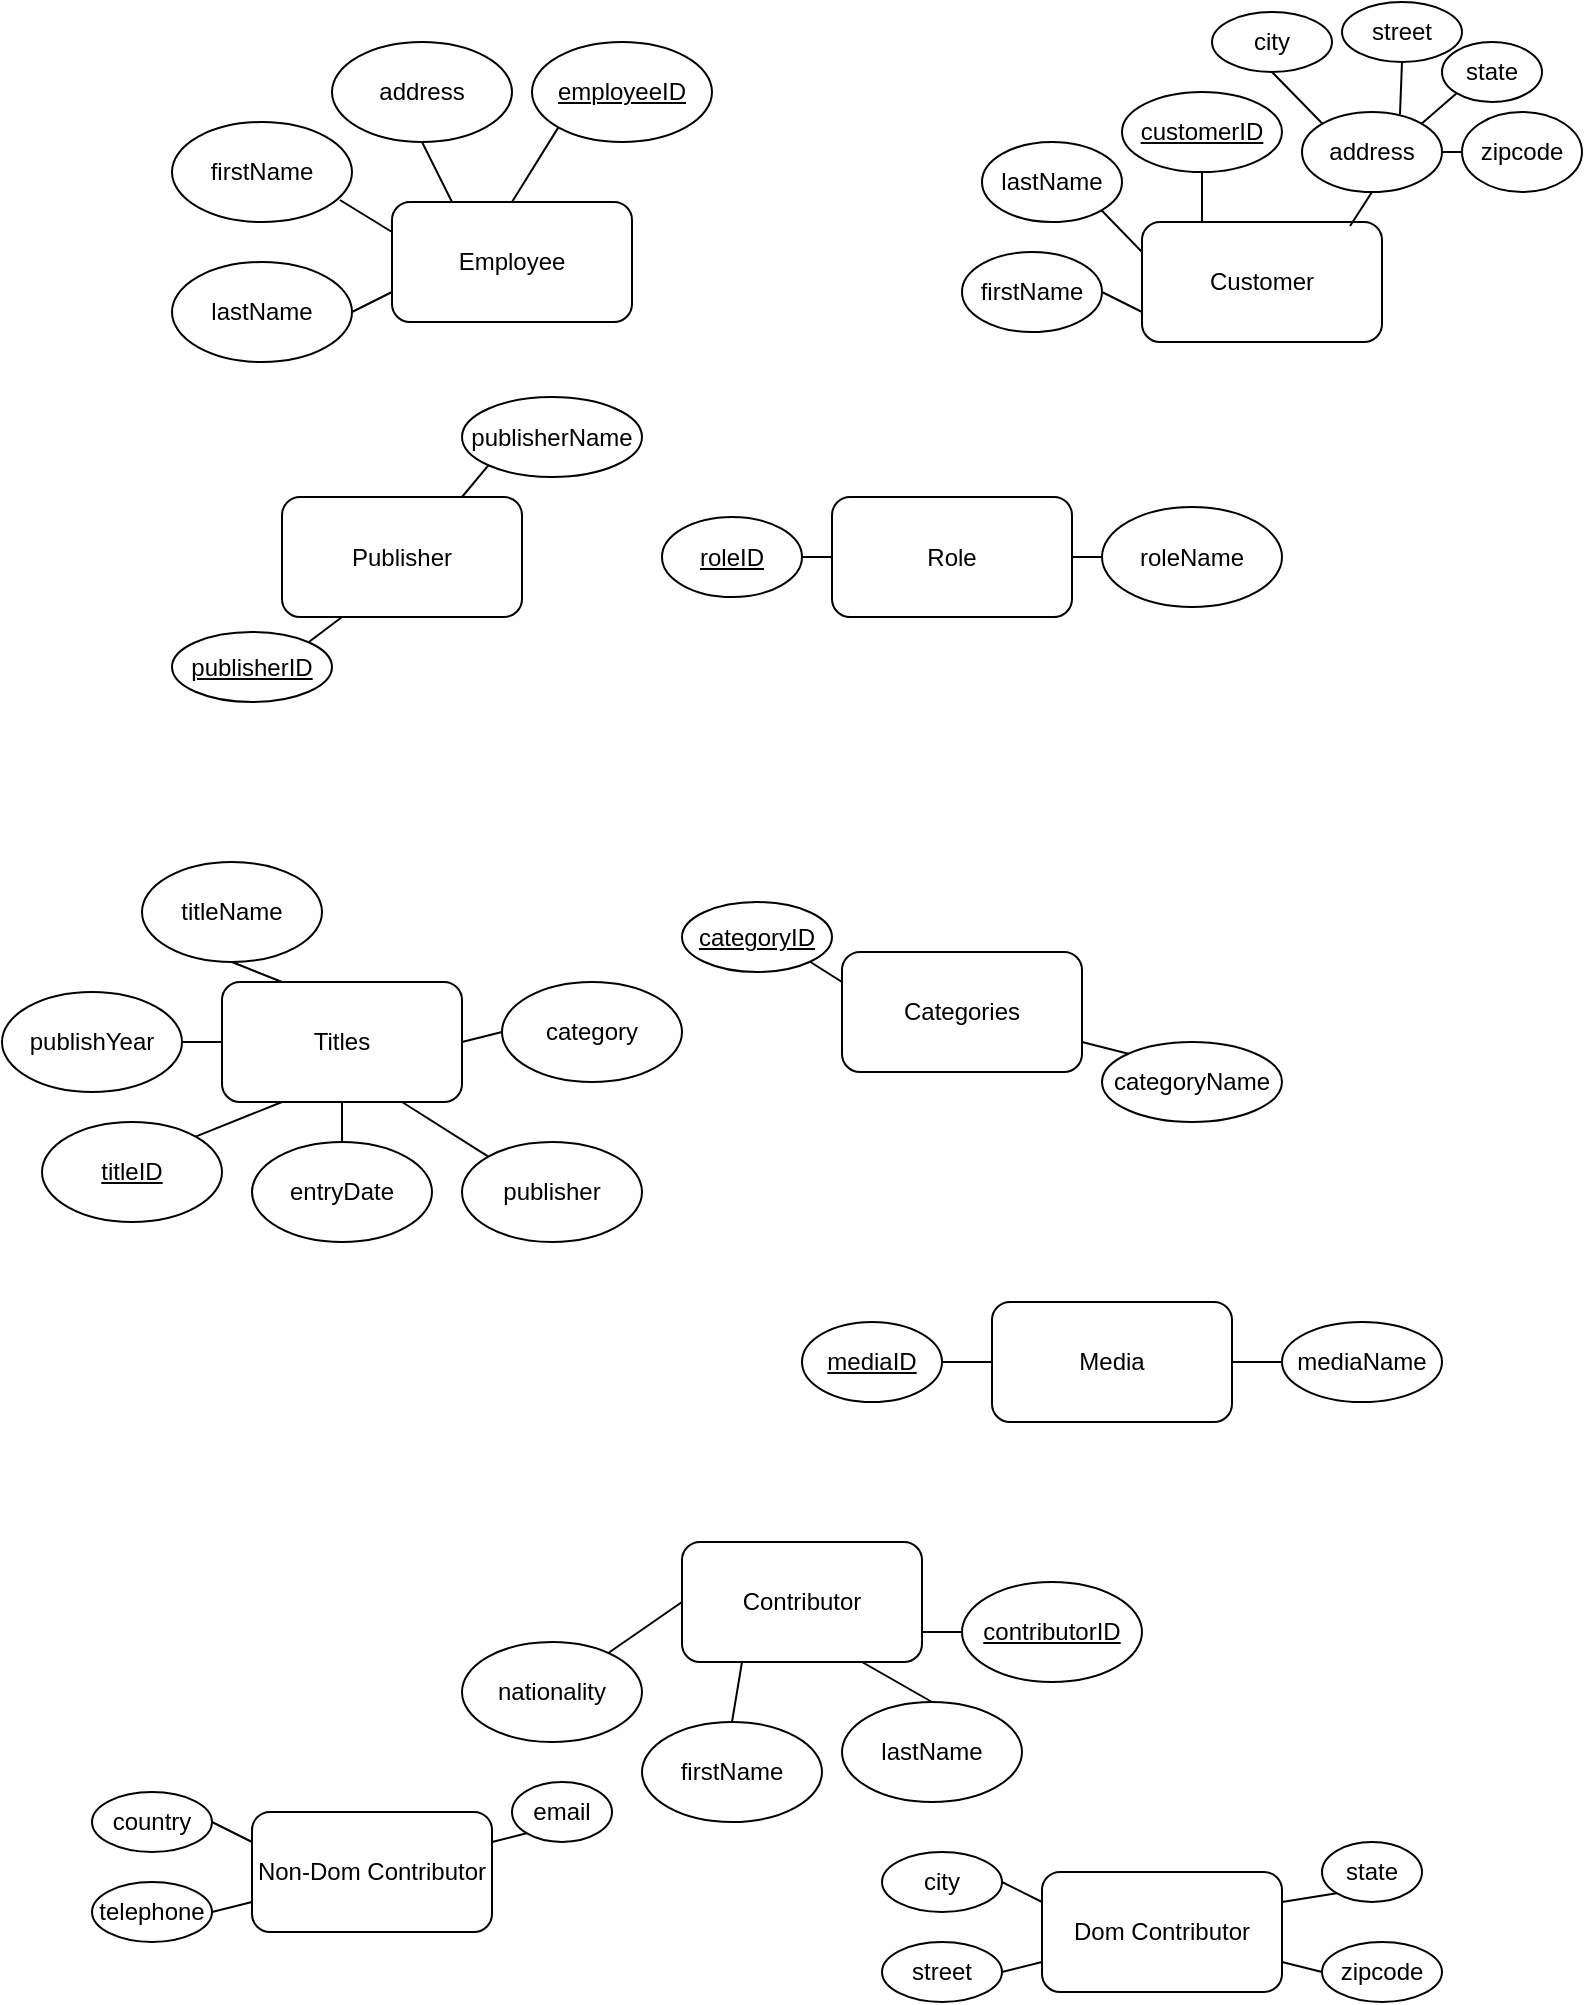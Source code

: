 <mxfile version="13.8.7" type="github">
  <diagram id="oKwaInCrn6BjiO55tSV1" name="Page-1">
    <mxGraphModel dx="752" dy="691" grid="1" gridSize="10" guides="1" tooltips="1" connect="1" arrows="1" fold="1" page="1" pageScale="1" pageWidth="850" pageHeight="1100" math="0" shadow="0">
      <root>
        <mxCell id="0" />
        <mxCell id="1" parent="0" />
        <mxCell id="sUqxi3b8Aqugcw71bEUu-1" value="Employee" style="rounded=1;whiteSpace=wrap;html=1;" vertex="1" parent="1">
          <mxGeometry x="215" y="160" width="120" height="60" as="geometry" />
        </mxCell>
        <mxCell id="sUqxi3b8Aqugcw71bEUu-2" value="&lt;u&gt;employeeID&lt;/u&gt;" style="ellipse;whiteSpace=wrap;html=1;" vertex="1" parent="1">
          <mxGeometry x="285" y="80" width="90" height="50" as="geometry" />
        </mxCell>
        <mxCell id="sUqxi3b8Aqugcw71bEUu-3" value="firstName" style="ellipse;whiteSpace=wrap;html=1;" vertex="1" parent="1">
          <mxGeometry x="105" y="120" width="90" height="50" as="geometry" />
        </mxCell>
        <mxCell id="sUqxi3b8Aqugcw71bEUu-4" value="&lt;div&gt;lastName&lt;/div&gt;" style="ellipse;whiteSpace=wrap;html=1;" vertex="1" parent="1">
          <mxGeometry x="105" y="190" width="90" height="50" as="geometry" />
        </mxCell>
        <mxCell id="sUqxi3b8Aqugcw71bEUu-5" value="address" style="ellipse;whiteSpace=wrap;html=1;" vertex="1" parent="1">
          <mxGeometry x="185" y="80" width="90" height="50" as="geometry" />
        </mxCell>
        <mxCell id="sUqxi3b8Aqugcw71bEUu-7" value="Customer" style="rounded=1;whiteSpace=wrap;html=1;" vertex="1" parent="1">
          <mxGeometry x="590" y="170" width="120" height="60" as="geometry" />
        </mxCell>
        <mxCell id="sUqxi3b8Aqugcw71bEUu-8" value="&lt;u&gt;customerID&lt;/u&gt;" style="ellipse;whiteSpace=wrap;html=1;" vertex="1" parent="1">
          <mxGeometry x="580" y="105" width="80" height="40" as="geometry" />
        </mxCell>
        <mxCell id="sUqxi3b8Aqugcw71bEUu-9" value="firstName" style="ellipse;whiteSpace=wrap;html=1;" vertex="1" parent="1">
          <mxGeometry x="500" y="185" width="70" height="40" as="geometry" />
        </mxCell>
        <mxCell id="sUqxi3b8Aqugcw71bEUu-10" value="&lt;div&gt;lastName&lt;/div&gt;" style="ellipse;whiteSpace=wrap;html=1;" vertex="1" parent="1">
          <mxGeometry x="510" y="130" width="70" height="40" as="geometry" />
        </mxCell>
        <mxCell id="sUqxi3b8Aqugcw71bEUu-11" value="address" style="ellipse;whiteSpace=wrap;html=1;" vertex="1" parent="1">
          <mxGeometry x="670" y="115" width="70" height="40" as="geometry" />
        </mxCell>
        <mxCell id="sUqxi3b8Aqugcw71bEUu-12" value="city" style="ellipse;whiteSpace=wrap;html=1;" vertex="1" parent="1">
          <mxGeometry x="625" y="65" width="60" height="30" as="geometry" />
        </mxCell>
        <mxCell id="sUqxi3b8Aqugcw71bEUu-13" value="&lt;div&gt;state&lt;/div&gt;" style="ellipse;whiteSpace=wrap;html=1;" vertex="1" parent="1">
          <mxGeometry x="740" y="80" width="50" height="30" as="geometry" />
        </mxCell>
        <mxCell id="sUqxi3b8Aqugcw71bEUu-14" value="zipcode" style="ellipse;whiteSpace=wrap;html=1;" vertex="1" parent="1">
          <mxGeometry x="750" y="115" width="60" height="40" as="geometry" />
        </mxCell>
        <mxCell id="sUqxi3b8Aqugcw71bEUu-15" value="street" style="ellipse;whiteSpace=wrap;html=1;" vertex="1" parent="1">
          <mxGeometry x="690" y="60" width="60" height="30" as="geometry" />
        </mxCell>
        <mxCell id="sUqxi3b8Aqugcw71bEUu-16" value="" style="endArrow=none;html=1;entryX=0;entryY=0.75;entryDx=0;entryDy=0;exitX=1;exitY=0.5;exitDx=0;exitDy=0;" edge="1" parent="1" source="sUqxi3b8Aqugcw71bEUu-4" target="sUqxi3b8Aqugcw71bEUu-1">
          <mxGeometry width="50" height="50" relative="1" as="geometry">
            <mxPoint x="315" y="370" as="sourcePoint" />
            <mxPoint x="365" y="320" as="targetPoint" />
          </mxGeometry>
        </mxCell>
        <mxCell id="sUqxi3b8Aqugcw71bEUu-17" value="" style="endArrow=none;html=1;entryX=0;entryY=0.25;entryDx=0;entryDy=0;exitX=0.933;exitY=0.78;exitDx=0;exitDy=0;exitPerimeter=0;" edge="1" parent="1" source="sUqxi3b8Aqugcw71bEUu-3" target="sUqxi3b8Aqugcw71bEUu-1">
          <mxGeometry width="50" height="50" relative="1" as="geometry">
            <mxPoint x="315" y="370" as="sourcePoint" />
            <mxPoint x="365" y="320" as="targetPoint" />
          </mxGeometry>
        </mxCell>
        <mxCell id="sUqxi3b8Aqugcw71bEUu-18" value="" style="endArrow=none;html=1;entryX=0.5;entryY=1;entryDx=0;entryDy=0;exitX=0.25;exitY=0;exitDx=0;exitDy=0;" edge="1" parent="1" source="sUqxi3b8Aqugcw71bEUu-1" target="sUqxi3b8Aqugcw71bEUu-5">
          <mxGeometry width="50" height="50" relative="1" as="geometry">
            <mxPoint x="315" y="370" as="sourcePoint" />
            <mxPoint x="365" y="320" as="targetPoint" />
          </mxGeometry>
        </mxCell>
        <mxCell id="sUqxi3b8Aqugcw71bEUu-19" value="" style="endArrow=none;html=1;entryX=0;entryY=1;entryDx=0;entryDy=0;exitX=0.5;exitY=0;exitDx=0;exitDy=0;" edge="1" parent="1" source="sUqxi3b8Aqugcw71bEUu-1" target="sUqxi3b8Aqugcw71bEUu-2">
          <mxGeometry width="50" height="50" relative="1" as="geometry">
            <mxPoint x="315" y="370" as="sourcePoint" />
            <mxPoint x="365" y="320" as="targetPoint" />
          </mxGeometry>
        </mxCell>
        <mxCell id="sUqxi3b8Aqugcw71bEUu-20" value="" style="endArrow=none;html=1;entryX=0;entryY=0;entryDx=0;entryDy=0;exitX=0.5;exitY=1;exitDx=0;exitDy=0;" edge="1" parent="1" source="sUqxi3b8Aqugcw71bEUu-12" target="sUqxi3b8Aqugcw71bEUu-11">
          <mxGeometry width="50" height="50" relative="1" as="geometry">
            <mxPoint x="640" y="190" as="sourcePoint" />
            <mxPoint x="690" y="140" as="targetPoint" />
          </mxGeometry>
        </mxCell>
        <mxCell id="sUqxi3b8Aqugcw71bEUu-21" value="" style="endArrow=none;html=1;entryX=0.5;entryY=1;entryDx=0;entryDy=0;exitX=0.7;exitY=0.025;exitDx=0;exitDy=0;exitPerimeter=0;" edge="1" parent="1" source="sUqxi3b8Aqugcw71bEUu-11" target="sUqxi3b8Aqugcw71bEUu-15">
          <mxGeometry width="50" height="50" relative="1" as="geometry">
            <mxPoint x="640" y="190" as="sourcePoint" />
            <mxPoint x="690" y="140" as="targetPoint" />
          </mxGeometry>
        </mxCell>
        <mxCell id="sUqxi3b8Aqugcw71bEUu-22" value="" style="endArrow=none;html=1;entryX=0;entryY=1;entryDx=0;entryDy=0;exitX=1;exitY=0;exitDx=0;exitDy=0;" edge="1" parent="1" source="sUqxi3b8Aqugcw71bEUu-11" target="sUqxi3b8Aqugcw71bEUu-13">
          <mxGeometry width="50" height="50" relative="1" as="geometry">
            <mxPoint x="640" y="190" as="sourcePoint" />
            <mxPoint x="690" y="140" as="targetPoint" />
          </mxGeometry>
        </mxCell>
        <mxCell id="sUqxi3b8Aqugcw71bEUu-23" value="" style="endArrow=none;html=1;entryX=0;entryY=0.5;entryDx=0;entryDy=0;exitX=1;exitY=0.5;exitDx=0;exitDy=0;" edge="1" parent="1" source="sUqxi3b8Aqugcw71bEUu-11" target="sUqxi3b8Aqugcw71bEUu-14">
          <mxGeometry width="50" height="50" relative="1" as="geometry">
            <mxPoint x="640" y="190" as="sourcePoint" />
            <mxPoint x="690" y="140" as="targetPoint" />
          </mxGeometry>
        </mxCell>
        <mxCell id="sUqxi3b8Aqugcw71bEUu-24" value="" style="endArrow=none;html=1;entryX=0.25;entryY=0;entryDx=0;entryDy=0;exitX=0.5;exitY=1;exitDx=0;exitDy=0;" edge="1" parent="1" source="sUqxi3b8Aqugcw71bEUu-8" target="sUqxi3b8Aqugcw71bEUu-7">
          <mxGeometry width="50" height="50" relative="1" as="geometry">
            <mxPoint x="610" as="sourcePoint" />
            <mxPoint x="660" y="-50" as="targetPoint" />
          </mxGeometry>
        </mxCell>
        <mxCell id="sUqxi3b8Aqugcw71bEUu-25" value="" style="endArrow=none;html=1;exitX=1;exitY=1;exitDx=0;exitDy=0;entryX=0;entryY=0.25;entryDx=0;entryDy=0;" edge="1" parent="1" source="sUqxi3b8Aqugcw71bEUu-10" target="sUqxi3b8Aqugcw71bEUu-7">
          <mxGeometry width="50" height="50" relative="1" as="geometry">
            <mxPoint x="610" as="sourcePoint" />
            <mxPoint x="660" y="-50" as="targetPoint" />
          </mxGeometry>
        </mxCell>
        <mxCell id="sUqxi3b8Aqugcw71bEUu-26" value="" style="endArrow=none;html=1;entryX=1;entryY=0.5;entryDx=0;entryDy=0;exitX=0;exitY=0.75;exitDx=0;exitDy=0;" edge="1" parent="1" source="sUqxi3b8Aqugcw71bEUu-7" target="sUqxi3b8Aqugcw71bEUu-9">
          <mxGeometry width="50" height="50" relative="1" as="geometry">
            <mxPoint x="610" as="sourcePoint" />
            <mxPoint x="660" y="-50" as="targetPoint" />
          </mxGeometry>
        </mxCell>
        <mxCell id="sUqxi3b8Aqugcw71bEUu-27" value="" style="endArrow=none;html=1;entryX=0.867;entryY=0.033;entryDx=0;entryDy=0;exitX=0.5;exitY=1;exitDx=0;exitDy=0;entryPerimeter=0;" edge="1" parent="1" source="sUqxi3b8Aqugcw71bEUu-11" target="sUqxi3b8Aqugcw71bEUu-7">
          <mxGeometry width="50" height="50" relative="1" as="geometry">
            <mxPoint x="610" as="sourcePoint" />
            <mxPoint x="660" y="-50" as="targetPoint" />
          </mxGeometry>
        </mxCell>
        <mxCell id="sUqxi3b8Aqugcw71bEUu-29" value="Media" style="rounded=1;whiteSpace=wrap;html=1;" vertex="1" parent="1">
          <mxGeometry x="515" y="710" width="120" height="60" as="geometry" />
        </mxCell>
        <mxCell id="sUqxi3b8Aqugcw71bEUu-31" value="&lt;u&gt;mediaID&lt;/u&gt;" style="ellipse;whiteSpace=wrap;html=1;" vertex="1" parent="1">
          <mxGeometry x="420" y="720" width="70" height="40" as="geometry" />
        </mxCell>
        <mxCell id="sUqxi3b8Aqugcw71bEUu-32" value="mediaName" style="ellipse;whiteSpace=wrap;html=1;" vertex="1" parent="1">
          <mxGeometry x="660" y="720" width="80" height="40" as="geometry" />
        </mxCell>
        <mxCell id="sUqxi3b8Aqugcw71bEUu-33" value="" style="endArrow=none;html=1;entryX=0;entryY=0.5;entryDx=0;entryDy=0;exitX=1;exitY=0.5;exitDx=0;exitDy=0;" edge="1" parent="1" source="sUqxi3b8Aqugcw71bEUu-29" target="sUqxi3b8Aqugcw71bEUu-32">
          <mxGeometry width="50" height="50" relative="1" as="geometry">
            <mxPoint x="685" y="770" as="sourcePoint" />
            <mxPoint x="735" y="720" as="targetPoint" />
          </mxGeometry>
        </mxCell>
        <mxCell id="sUqxi3b8Aqugcw71bEUu-34" value="" style="endArrow=none;html=1;entryX=1;entryY=0.5;entryDx=0;entryDy=0;exitX=0;exitY=0.5;exitDx=0;exitDy=0;" edge="1" parent="1" source="sUqxi3b8Aqugcw71bEUu-29" target="sUqxi3b8Aqugcw71bEUu-31">
          <mxGeometry width="50" height="50" relative="1" as="geometry">
            <mxPoint x="685" y="770" as="sourcePoint" />
            <mxPoint x="735" y="720" as="targetPoint" />
          </mxGeometry>
        </mxCell>
        <mxCell id="sUqxi3b8Aqugcw71bEUu-36" value="Titles" style="rounded=1;whiteSpace=wrap;html=1;" vertex="1" parent="1">
          <mxGeometry x="130" y="550" width="120" height="60" as="geometry" />
        </mxCell>
        <mxCell id="sUqxi3b8Aqugcw71bEUu-37" value="&lt;u&gt;titleID&lt;/u&gt;" style="ellipse;whiteSpace=wrap;html=1;" vertex="1" parent="1">
          <mxGeometry x="40" y="620" width="90" height="50" as="geometry" />
        </mxCell>
        <mxCell id="sUqxi3b8Aqugcw71bEUu-38" value="category" style="ellipse;whiteSpace=wrap;html=1;" vertex="1" parent="1">
          <mxGeometry x="270" y="550" width="90" height="50" as="geometry" />
        </mxCell>
        <mxCell id="sUqxi3b8Aqugcw71bEUu-40" value="publishYear" style="ellipse;whiteSpace=wrap;html=1;" vertex="1" parent="1">
          <mxGeometry x="20" y="555" width="90" height="50" as="geometry" />
        </mxCell>
        <mxCell id="sUqxi3b8Aqugcw71bEUu-41" value="titleName" style="ellipse;whiteSpace=wrap;html=1;" vertex="1" parent="1">
          <mxGeometry x="90" y="490" width="90" height="50" as="geometry" />
        </mxCell>
        <mxCell id="sUqxi3b8Aqugcw71bEUu-43" value="entryDate" style="ellipse;whiteSpace=wrap;html=1;" vertex="1" parent="1">
          <mxGeometry x="145" y="630" width="90" height="50" as="geometry" />
        </mxCell>
        <mxCell id="sUqxi3b8Aqugcw71bEUu-44" value="publisher" style="ellipse;whiteSpace=wrap;html=1;" vertex="1" parent="1">
          <mxGeometry x="250" y="630" width="90" height="50" as="geometry" />
        </mxCell>
        <mxCell id="sUqxi3b8Aqugcw71bEUu-45" value="" style="endArrow=none;html=1;entryX=1;entryY=0.5;entryDx=0;entryDy=0;exitX=0;exitY=0.5;exitDx=0;exitDy=0;" edge="1" parent="1" source="sUqxi3b8Aqugcw71bEUu-38" target="sUqxi3b8Aqugcw71bEUu-36">
          <mxGeometry width="50" height="50" relative="1" as="geometry">
            <mxPoint x="290" y="530" as="sourcePoint" />
            <mxPoint x="340" y="480" as="targetPoint" />
          </mxGeometry>
        </mxCell>
        <mxCell id="sUqxi3b8Aqugcw71bEUu-46" value="" style="endArrow=none;html=1;entryX=0.75;entryY=1;entryDx=0;entryDy=0;exitX=0;exitY=0;exitDx=0;exitDy=0;" edge="1" parent="1" source="sUqxi3b8Aqugcw71bEUu-44" target="sUqxi3b8Aqugcw71bEUu-36">
          <mxGeometry width="50" height="50" relative="1" as="geometry">
            <mxPoint x="290" y="530" as="sourcePoint" />
            <mxPoint x="340" y="480" as="targetPoint" />
          </mxGeometry>
        </mxCell>
        <mxCell id="sUqxi3b8Aqugcw71bEUu-47" value="" style="endArrow=none;html=1;entryX=0.5;entryY=0;entryDx=0;entryDy=0;exitX=0.5;exitY=1;exitDx=0;exitDy=0;" edge="1" parent="1" source="sUqxi3b8Aqugcw71bEUu-36" target="sUqxi3b8Aqugcw71bEUu-43">
          <mxGeometry width="50" height="50" relative="1" as="geometry">
            <mxPoint x="290" y="530" as="sourcePoint" />
            <mxPoint x="340" y="480" as="targetPoint" />
          </mxGeometry>
        </mxCell>
        <mxCell id="sUqxi3b8Aqugcw71bEUu-48" value="" style="endArrow=none;html=1;entryX=1;entryY=0;entryDx=0;entryDy=0;exitX=0.25;exitY=1;exitDx=0;exitDy=0;" edge="1" parent="1" source="sUqxi3b8Aqugcw71bEUu-36" target="sUqxi3b8Aqugcw71bEUu-37">
          <mxGeometry width="50" height="50" relative="1" as="geometry">
            <mxPoint x="140" y="610" as="sourcePoint" />
            <mxPoint x="340" y="480" as="targetPoint" />
          </mxGeometry>
        </mxCell>
        <mxCell id="sUqxi3b8Aqugcw71bEUu-49" value="" style="endArrow=none;html=1;entryX=1;entryY=0.5;entryDx=0;entryDy=0;exitX=0;exitY=0.5;exitDx=0;exitDy=0;" edge="1" parent="1" source="sUqxi3b8Aqugcw71bEUu-36" target="sUqxi3b8Aqugcw71bEUu-40">
          <mxGeometry width="50" height="50" relative="1" as="geometry">
            <mxPoint x="290" y="530" as="sourcePoint" />
            <mxPoint x="340" y="480" as="targetPoint" />
          </mxGeometry>
        </mxCell>
        <mxCell id="sUqxi3b8Aqugcw71bEUu-50" value="" style="endArrow=none;html=1;entryX=0.5;entryY=1;entryDx=0;entryDy=0;exitX=0.25;exitY=0;exitDx=0;exitDy=0;" edge="1" parent="1" source="sUqxi3b8Aqugcw71bEUu-36" target="sUqxi3b8Aqugcw71bEUu-41">
          <mxGeometry width="50" height="50" relative="1" as="geometry">
            <mxPoint x="290" y="530" as="sourcePoint" />
            <mxPoint x="340" y="480" as="targetPoint" />
          </mxGeometry>
        </mxCell>
        <mxCell id="sUqxi3b8Aqugcw71bEUu-51" value="Contributor" style="rounded=1;whiteSpace=wrap;html=1;" vertex="1" parent="1">
          <mxGeometry x="360" y="830" width="120" height="60" as="geometry" />
        </mxCell>
        <mxCell id="sUqxi3b8Aqugcw71bEUu-52" value="&lt;u&gt;contributorID&lt;/u&gt;" style="ellipse;whiteSpace=wrap;html=1;" vertex="1" parent="1">
          <mxGeometry x="500" y="850" width="90" height="50" as="geometry" />
        </mxCell>
        <mxCell id="sUqxi3b8Aqugcw71bEUu-53" value="firstName" style="ellipse;whiteSpace=wrap;html=1;" vertex="1" parent="1">
          <mxGeometry x="340" y="920" width="90" height="50" as="geometry" />
        </mxCell>
        <mxCell id="sUqxi3b8Aqugcw71bEUu-54" value="&lt;div&gt;lastName&lt;/div&gt;" style="ellipse;whiteSpace=wrap;html=1;" vertex="1" parent="1">
          <mxGeometry x="440" y="910" width="90" height="50" as="geometry" />
        </mxCell>
        <mxCell id="sUqxi3b8Aqugcw71bEUu-55" value="nationality" style="ellipse;whiteSpace=wrap;html=1;" vertex="1" parent="1">
          <mxGeometry x="250" y="880" width="90" height="50" as="geometry" />
        </mxCell>
        <mxCell id="sUqxi3b8Aqugcw71bEUu-56" value="" style="endArrow=none;html=1;entryX=0;entryY=0.5;entryDx=0;entryDy=0;" edge="1" parent="1" source="sUqxi3b8Aqugcw71bEUu-55" target="sUqxi3b8Aqugcw71bEUu-51">
          <mxGeometry width="50" height="50" relative="1" as="geometry">
            <mxPoint x="270" y="650" as="sourcePoint" />
            <mxPoint x="320" y="600" as="targetPoint" />
          </mxGeometry>
        </mxCell>
        <mxCell id="sUqxi3b8Aqugcw71bEUu-57" value="" style="endArrow=none;html=1;entryX=0.5;entryY=0;entryDx=0;entryDy=0;exitX=0.25;exitY=1;exitDx=0;exitDy=0;" edge="1" parent="1" source="sUqxi3b8Aqugcw71bEUu-51" target="sUqxi3b8Aqugcw71bEUu-53">
          <mxGeometry width="50" height="50" relative="1" as="geometry">
            <mxPoint x="270" y="650" as="sourcePoint" />
            <mxPoint x="320" y="600" as="targetPoint" />
          </mxGeometry>
        </mxCell>
        <mxCell id="sUqxi3b8Aqugcw71bEUu-58" value="" style="endArrow=none;html=1;entryX=0.5;entryY=0;entryDx=0;entryDy=0;exitX=0.75;exitY=1;exitDx=0;exitDy=0;" edge="1" parent="1" source="sUqxi3b8Aqugcw71bEUu-51" target="sUqxi3b8Aqugcw71bEUu-54">
          <mxGeometry width="50" height="50" relative="1" as="geometry">
            <mxPoint x="270" y="650" as="sourcePoint" />
            <mxPoint x="320" y="600" as="targetPoint" />
          </mxGeometry>
        </mxCell>
        <mxCell id="sUqxi3b8Aqugcw71bEUu-59" value="" style="endArrow=none;html=1;entryX=0;entryY=0.5;entryDx=0;entryDy=0;exitX=1;exitY=0.75;exitDx=0;exitDy=0;" edge="1" parent="1" source="sUqxi3b8Aqugcw71bEUu-51" target="sUqxi3b8Aqugcw71bEUu-52">
          <mxGeometry width="50" height="50" relative="1" as="geometry">
            <mxPoint x="270" y="650" as="sourcePoint" />
            <mxPoint x="320" y="600" as="targetPoint" />
          </mxGeometry>
        </mxCell>
        <mxCell id="sUqxi3b8Aqugcw71bEUu-63" value="Role" style="rounded=1;whiteSpace=wrap;html=1;" vertex="1" parent="1">
          <mxGeometry x="435" y="307.5" width="120" height="60" as="geometry" />
        </mxCell>
        <mxCell id="sUqxi3b8Aqugcw71bEUu-64" value="&lt;u&gt;roleID&lt;/u&gt;" style="ellipse;whiteSpace=wrap;html=1;" vertex="1" parent="1">
          <mxGeometry x="350" y="317.5" width="70" height="40" as="geometry" />
        </mxCell>
        <mxCell id="sUqxi3b8Aqugcw71bEUu-65" value="&lt;div&gt;roleName&lt;/div&gt;" style="ellipse;whiteSpace=wrap;html=1;" vertex="1" parent="1">
          <mxGeometry x="570" y="312.5" width="90" height="50" as="geometry" />
        </mxCell>
        <mxCell id="sUqxi3b8Aqugcw71bEUu-66" value="" style="endArrow=none;html=1;exitX=1;exitY=0.5;exitDx=0;exitDy=0;entryX=0;entryY=0.5;entryDx=0;entryDy=0;" edge="1" parent="1" source="sUqxi3b8Aqugcw71bEUu-64" target="sUqxi3b8Aqugcw71bEUu-63">
          <mxGeometry width="50" height="50" relative="1" as="geometry">
            <mxPoint x="620" y="347.5" as="sourcePoint" />
            <mxPoint x="670" y="297.5" as="targetPoint" />
          </mxGeometry>
        </mxCell>
        <mxCell id="sUqxi3b8Aqugcw71bEUu-67" value="" style="endArrow=none;html=1;exitX=1;exitY=0.5;exitDx=0;exitDy=0;entryX=0;entryY=0.5;entryDx=0;entryDy=0;" edge="1" parent="1" source="sUqxi3b8Aqugcw71bEUu-63" target="sUqxi3b8Aqugcw71bEUu-65">
          <mxGeometry width="50" height="50" relative="1" as="geometry">
            <mxPoint x="620" y="347.5" as="sourcePoint" />
            <mxPoint x="670" y="297.5" as="targetPoint" />
          </mxGeometry>
        </mxCell>
        <mxCell id="sUqxi3b8Aqugcw71bEUu-68" value="Dom Contributor" style="rounded=1;whiteSpace=wrap;html=1;" vertex="1" parent="1">
          <mxGeometry x="540" y="995" width="120" height="60" as="geometry" />
        </mxCell>
        <mxCell id="sUqxi3b8Aqugcw71bEUu-69" value="street" style="ellipse;whiteSpace=wrap;html=1;" vertex="1" parent="1">
          <mxGeometry x="460" y="1030" width="60" height="30" as="geometry" />
        </mxCell>
        <mxCell id="sUqxi3b8Aqugcw71bEUu-70" value="city" style="ellipse;whiteSpace=wrap;html=1;" vertex="1" parent="1">
          <mxGeometry x="460" y="985" width="60" height="30" as="geometry" />
        </mxCell>
        <mxCell id="sUqxi3b8Aqugcw71bEUu-72" value="&lt;div&gt;state&lt;/div&gt;" style="ellipse;whiteSpace=wrap;html=1;" vertex="1" parent="1">
          <mxGeometry x="680" y="980" width="50" height="30" as="geometry" />
        </mxCell>
        <mxCell id="sUqxi3b8Aqugcw71bEUu-73" value="zipcode" style="ellipse;whiteSpace=wrap;html=1;" vertex="1" parent="1">
          <mxGeometry x="680" y="1030" width="60" height="30" as="geometry" />
        </mxCell>
        <mxCell id="sUqxi3b8Aqugcw71bEUu-74" value="" style="endArrow=none;html=1;entryX=1;entryY=0.75;entryDx=0;entryDy=0;exitX=0;exitY=0.5;exitDx=0;exitDy=0;" edge="1" parent="1" source="sUqxi3b8Aqugcw71bEUu-73" target="sUqxi3b8Aqugcw71bEUu-68">
          <mxGeometry width="50" height="50" relative="1" as="geometry">
            <mxPoint x="920" y="980" as="sourcePoint" />
            <mxPoint x="970" y="930" as="targetPoint" />
          </mxGeometry>
        </mxCell>
        <mxCell id="sUqxi3b8Aqugcw71bEUu-75" value="" style="endArrow=none;html=1;entryX=1;entryY=0.25;entryDx=0;entryDy=0;exitX=0;exitY=1;exitDx=0;exitDy=0;" edge="1" parent="1" source="sUqxi3b8Aqugcw71bEUu-72" target="sUqxi3b8Aqugcw71bEUu-68">
          <mxGeometry width="50" height="50" relative="1" as="geometry">
            <mxPoint x="920" y="980" as="sourcePoint" />
            <mxPoint x="970" y="930" as="targetPoint" />
          </mxGeometry>
        </mxCell>
        <mxCell id="sUqxi3b8Aqugcw71bEUu-76" value="" style="endArrow=none;html=1;entryX=1;entryY=0.5;entryDx=0;entryDy=0;exitX=0;exitY=0.75;exitDx=0;exitDy=0;" edge="1" parent="1" source="sUqxi3b8Aqugcw71bEUu-68" target="sUqxi3b8Aqugcw71bEUu-69">
          <mxGeometry width="50" height="50" relative="1" as="geometry">
            <mxPoint x="920" y="980" as="sourcePoint" />
            <mxPoint x="970" y="930" as="targetPoint" />
          </mxGeometry>
        </mxCell>
        <mxCell id="sUqxi3b8Aqugcw71bEUu-77" value="" style="endArrow=none;html=1;exitX=1;exitY=0.5;exitDx=0;exitDy=0;entryX=0;entryY=0.25;entryDx=0;entryDy=0;" edge="1" parent="1" source="sUqxi3b8Aqugcw71bEUu-70" target="sUqxi3b8Aqugcw71bEUu-68">
          <mxGeometry width="50" height="50" relative="1" as="geometry">
            <mxPoint x="920" y="980" as="sourcePoint" />
            <mxPoint x="970" y="930" as="targetPoint" />
          </mxGeometry>
        </mxCell>
        <mxCell id="sUqxi3b8Aqugcw71bEUu-78" value="Categories" style="rounded=1;whiteSpace=wrap;html=1;" vertex="1" parent="1">
          <mxGeometry x="440" y="535" width="120" height="60" as="geometry" />
        </mxCell>
        <mxCell id="sUqxi3b8Aqugcw71bEUu-79" value="Publisher" style="rounded=1;whiteSpace=wrap;html=1;" vertex="1" parent="1">
          <mxGeometry x="160" y="307.5" width="120" height="60" as="geometry" />
        </mxCell>
        <mxCell id="sUqxi3b8Aqugcw71bEUu-80" value="publisherName" style="ellipse;whiteSpace=wrap;html=1;" vertex="1" parent="1">
          <mxGeometry x="250" y="257.5" width="90" height="40" as="geometry" />
        </mxCell>
        <mxCell id="sUqxi3b8Aqugcw71bEUu-81" value="&lt;u&gt;publisherID&lt;/u&gt;" style="ellipse;whiteSpace=wrap;html=1;" vertex="1" parent="1">
          <mxGeometry x="105" y="375" width="80" height="35" as="geometry" />
        </mxCell>
        <mxCell id="sUqxi3b8Aqugcw71bEUu-82" value="" style="endArrow=none;html=1;exitX=0.75;exitY=0;exitDx=0;exitDy=0;entryX=0;entryY=1;entryDx=0;entryDy=0;" edge="1" parent="1" source="sUqxi3b8Aqugcw71bEUu-79" target="sUqxi3b8Aqugcw71bEUu-80">
          <mxGeometry width="50" height="50" relative="1" as="geometry">
            <mxPoint x="615" y="417.5" as="sourcePoint" />
            <mxPoint x="665" y="367.5" as="targetPoint" />
          </mxGeometry>
        </mxCell>
        <mxCell id="sUqxi3b8Aqugcw71bEUu-83" value="" style="endArrow=none;html=1;exitX=1;exitY=0;exitDx=0;exitDy=0;entryX=0.25;entryY=1;entryDx=0;entryDy=0;" edge="1" parent="1" source="sUqxi3b8Aqugcw71bEUu-81" target="sUqxi3b8Aqugcw71bEUu-79">
          <mxGeometry width="50" height="50" relative="1" as="geometry">
            <mxPoint x="615" y="417.5" as="sourcePoint" />
            <mxPoint x="665" y="367.5" as="targetPoint" />
          </mxGeometry>
        </mxCell>
        <mxCell id="sUqxi3b8Aqugcw71bEUu-84" value="&lt;u&gt;categoryID&lt;/u&gt;" style="ellipse;whiteSpace=wrap;html=1;" vertex="1" parent="1">
          <mxGeometry x="360" y="510" width="75" height="35" as="geometry" />
        </mxCell>
        <mxCell id="sUqxi3b8Aqugcw71bEUu-85" value="categoryName" style="ellipse;whiteSpace=wrap;html=1;" vertex="1" parent="1">
          <mxGeometry x="570" y="580" width="90" height="40" as="geometry" />
        </mxCell>
        <mxCell id="sUqxi3b8Aqugcw71bEUu-86" value="" style="endArrow=none;html=1;entryX=0;entryY=0;entryDx=0;entryDy=0;exitX=1;exitY=0.75;exitDx=0;exitDy=0;" edge="1" parent="1" source="sUqxi3b8Aqugcw71bEUu-78" target="sUqxi3b8Aqugcw71bEUu-85">
          <mxGeometry width="50" height="50" relative="1" as="geometry">
            <mxPoint x="500" y="520" as="sourcePoint" />
            <mxPoint x="550" y="470" as="targetPoint" />
          </mxGeometry>
        </mxCell>
        <mxCell id="sUqxi3b8Aqugcw71bEUu-87" value="" style="endArrow=none;html=1;exitX=1;exitY=1;exitDx=0;exitDy=0;entryX=0;entryY=0.25;entryDx=0;entryDy=0;" edge="1" parent="1" source="sUqxi3b8Aqugcw71bEUu-84" target="sUqxi3b8Aqugcw71bEUu-78">
          <mxGeometry width="50" height="50" relative="1" as="geometry">
            <mxPoint x="389.612" y="579.998" as="sourcePoint" />
            <mxPoint x="405.39" y="590.22" as="targetPoint" />
          </mxGeometry>
        </mxCell>
        <mxCell id="sUqxi3b8Aqugcw71bEUu-93" value="Non-Dom Contributor" style="rounded=1;whiteSpace=wrap;html=1;" vertex="1" parent="1">
          <mxGeometry x="145" y="965" width="120" height="60" as="geometry" />
        </mxCell>
        <mxCell id="sUqxi3b8Aqugcw71bEUu-94" value="telephone" style="ellipse;whiteSpace=wrap;html=1;" vertex="1" parent="1">
          <mxGeometry x="65" y="1000" width="60" height="30" as="geometry" />
        </mxCell>
        <mxCell id="sUqxi3b8Aqugcw71bEUu-95" value="country" style="ellipse;whiteSpace=wrap;html=1;" vertex="1" parent="1">
          <mxGeometry x="65" y="955" width="60" height="30" as="geometry" />
        </mxCell>
        <mxCell id="sUqxi3b8Aqugcw71bEUu-96" value="email" style="ellipse;whiteSpace=wrap;html=1;" vertex="1" parent="1">
          <mxGeometry x="275" y="950" width="50" height="30" as="geometry" />
        </mxCell>
        <mxCell id="sUqxi3b8Aqugcw71bEUu-99" value="" style="endArrow=none;html=1;entryX=1;entryY=0.25;entryDx=0;entryDy=0;exitX=0;exitY=1;exitDx=0;exitDy=0;" edge="1" parent="1" source="sUqxi3b8Aqugcw71bEUu-96" target="sUqxi3b8Aqugcw71bEUu-93">
          <mxGeometry width="50" height="50" relative="1" as="geometry">
            <mxPoint x="525" y="950" as="sourcePoint" />
            <mxPoint x="575" y="900" as="targetPoint" />
          </mxGeometry>
        </mxCell>
        <mxCell id="sUqxi3b8Aqugcw71bEUu-100" value="" style="endArrow=none;html=1;entryX=1;entryY=0.5;entryDx=0;entryDy=0;exitX=0;exitY=0.75;exitDx=0;exitDy=0;" edge="1" parent="1" source="sUqxi3b8Aqugcw71bEUu-93" target="sUqxi3b8Aqugcw71bEUu-94">
          <mxGeometry width="50" height="50" relative="1" as="geometry">
            <mxPoint x="525" y="950" as="sourcePoint" />
            <mxPoint x="575" y="900" as="targetPoint" />
          </mxGeometry>
        </mxCell>
        <mxCell id="sUqxi3b8Aqugcw71bEUu-101" value="" style="endArrow=none;html=1;exitX=1;exitY=0.5;exitDx=0;exitDy=0;entryX=0;entryY=0.25;entryDx=0;entryDy=0;" edge="1" parent="1" source="sUqxi3b8Aqugcw71bEUu-95" target="sUqxi3b8Aqugcw71bEUu-93">
          <mxGeometry width="50" height="50" relative="1" as="geometry">
            <mxPoint x="525" y="950" as="sourcePoint" />
            <mxPoint x="575" y="900" as="targetPoint" />
          </mxGeometry>
        </mxCell>
      </root>
    </mxGraphModel>
  </diagram>
</mxfile>
